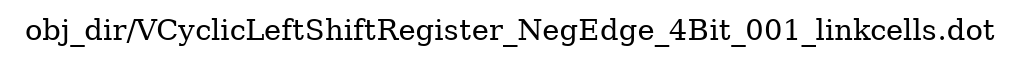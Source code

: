 digraph v3graph {
	graph	[label="obj_dir/VCyclicLeftShiftRegister_NegEdge_4Bit_001_linkcells.dot",
		 labelloc=t, labeljust=l,
		 //size="7.5,10",
		 rankdir=TB];
}
